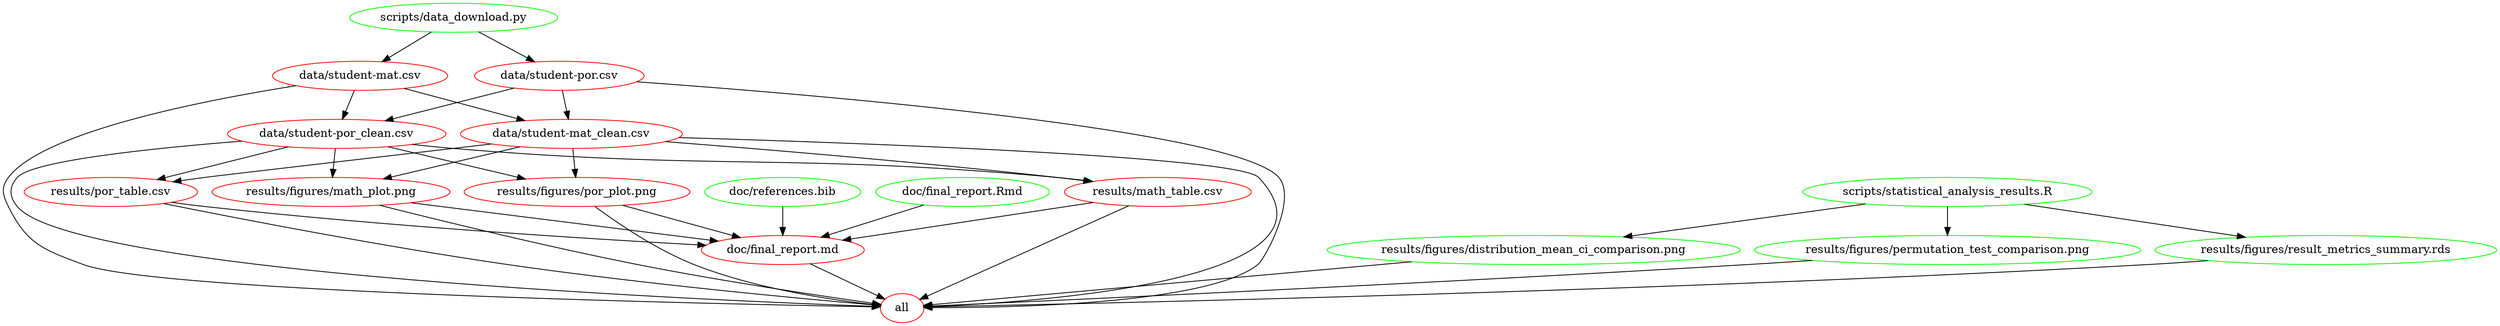 digraph G {
n2[label="all", color="red"];
n5[label="data/student-mat.csv", color="red"];
n6[label="data/student-mat_clean.csv", color="red"];
n3[label="data/student-por.csv", color="red"];
n7[label="data/student-por_clean.csv", color="red"];
n17[label="doc/final_report.Rmd", color="green"];
n16[label="doc/final_report.md", color="red"];
n18[label="doc/references.bib", color="green"];
n14[label="results/figures/distribution_mean_ci_comparison.png", color="green"];
n12[label="results/figures/math_plot.png", color="red"];
n15[label="results/figures/permutation_test_comparison.png", color="green"];
n13[label="results/figures/por_plot.png", color="red"];
n10[label="results/figures/result_metrics_summary.rds", color="green"];
n8[label="results/math_table.csv", color="red"];
n9[label="results/por_table.csv", color="red"];
n4[label="scripts/data_download.py", color="green"];
n11[label="scripts/statistical_analysis_results.R", color="green"];
n5 -> n2 ; 
n6 -> n2 ; 
n3 -> n2 ; 
n7 -> n2 ; 
n16 -> n2 ; 
n14 -> n2 ; 
n12 -> n2 ; 
n15 -> n2 ; 
n13 -> n2 ; 
n10 -> n2 ; 
n8 -> n2 ; 
n9 -> n2 ; 
n4 -> n5 ; 
n5 -> n6 ; 
n3 -> n6 ; 
n4 -> n3 ; 
n5 -> n7 ; 
n3 -> n7 ; 
n17 -> n16 ; 
n18 -> n16 ; 
n12 -> n16 ; 
n13 -> n16 ; 
n8 -> n16 ; 
n9 -> n16 ; 
n11 -> n14 ; 
n6 -> n12 ; 
n7 -> n12 ; 
n11 -> n15 ; 
n6 -> n13 ; 
n7 -> n13 ; 
n11 -> n10 ; 
n6 -> n8 ; 
n7 -> n8 ; 
n6 -> n9 ; 
n7 -> n9 ; 
}
